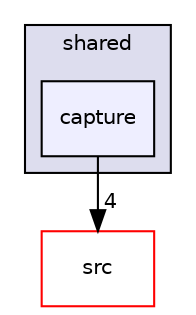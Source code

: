digraph "ssl-vision/build/src/shared/capture" {
  compound=true
  node [ fontsize="10", fontname="Helvetica"];
  edge [ labelfontsize="10", labelfontname="Helvetica"];
  subgraph clusterdir_bb30dd322c2a7a22526a4437e88eb2cc {
    graph [ bgcolor="#ddddee", pencolor="black", label="shared" fontname="Helvetica", fontsize="10", URL="dir_bb30dd322c2a7a22526a4437e88eb2cc.html"]
  dir_5c14ec4e396fc7bb9f6a90eaf2c47a74 [shape=box, label="capture", style="filled", fillcolor="#eeeeff", pencolor="black", URL="dir_5c14ec4e396fc7bb9f6a90eaf2c47a74.html"];
  }
  dir_bcadbfb4438c878576aec4f093d74922 [shape=box label="src" fillcolor="white" style="filled" color="red" URL="dir_bcadbfb4438c878576aec4f093d74922.html"];
  dir_5c14ec4e396fc7bb9f6a90eaf2c47a74->dir_bcadbfb4438c878576aec4f093d74922 [headlabel="4", labeldistance=1.5 headhref="dir_000062_000018.html"];
}

